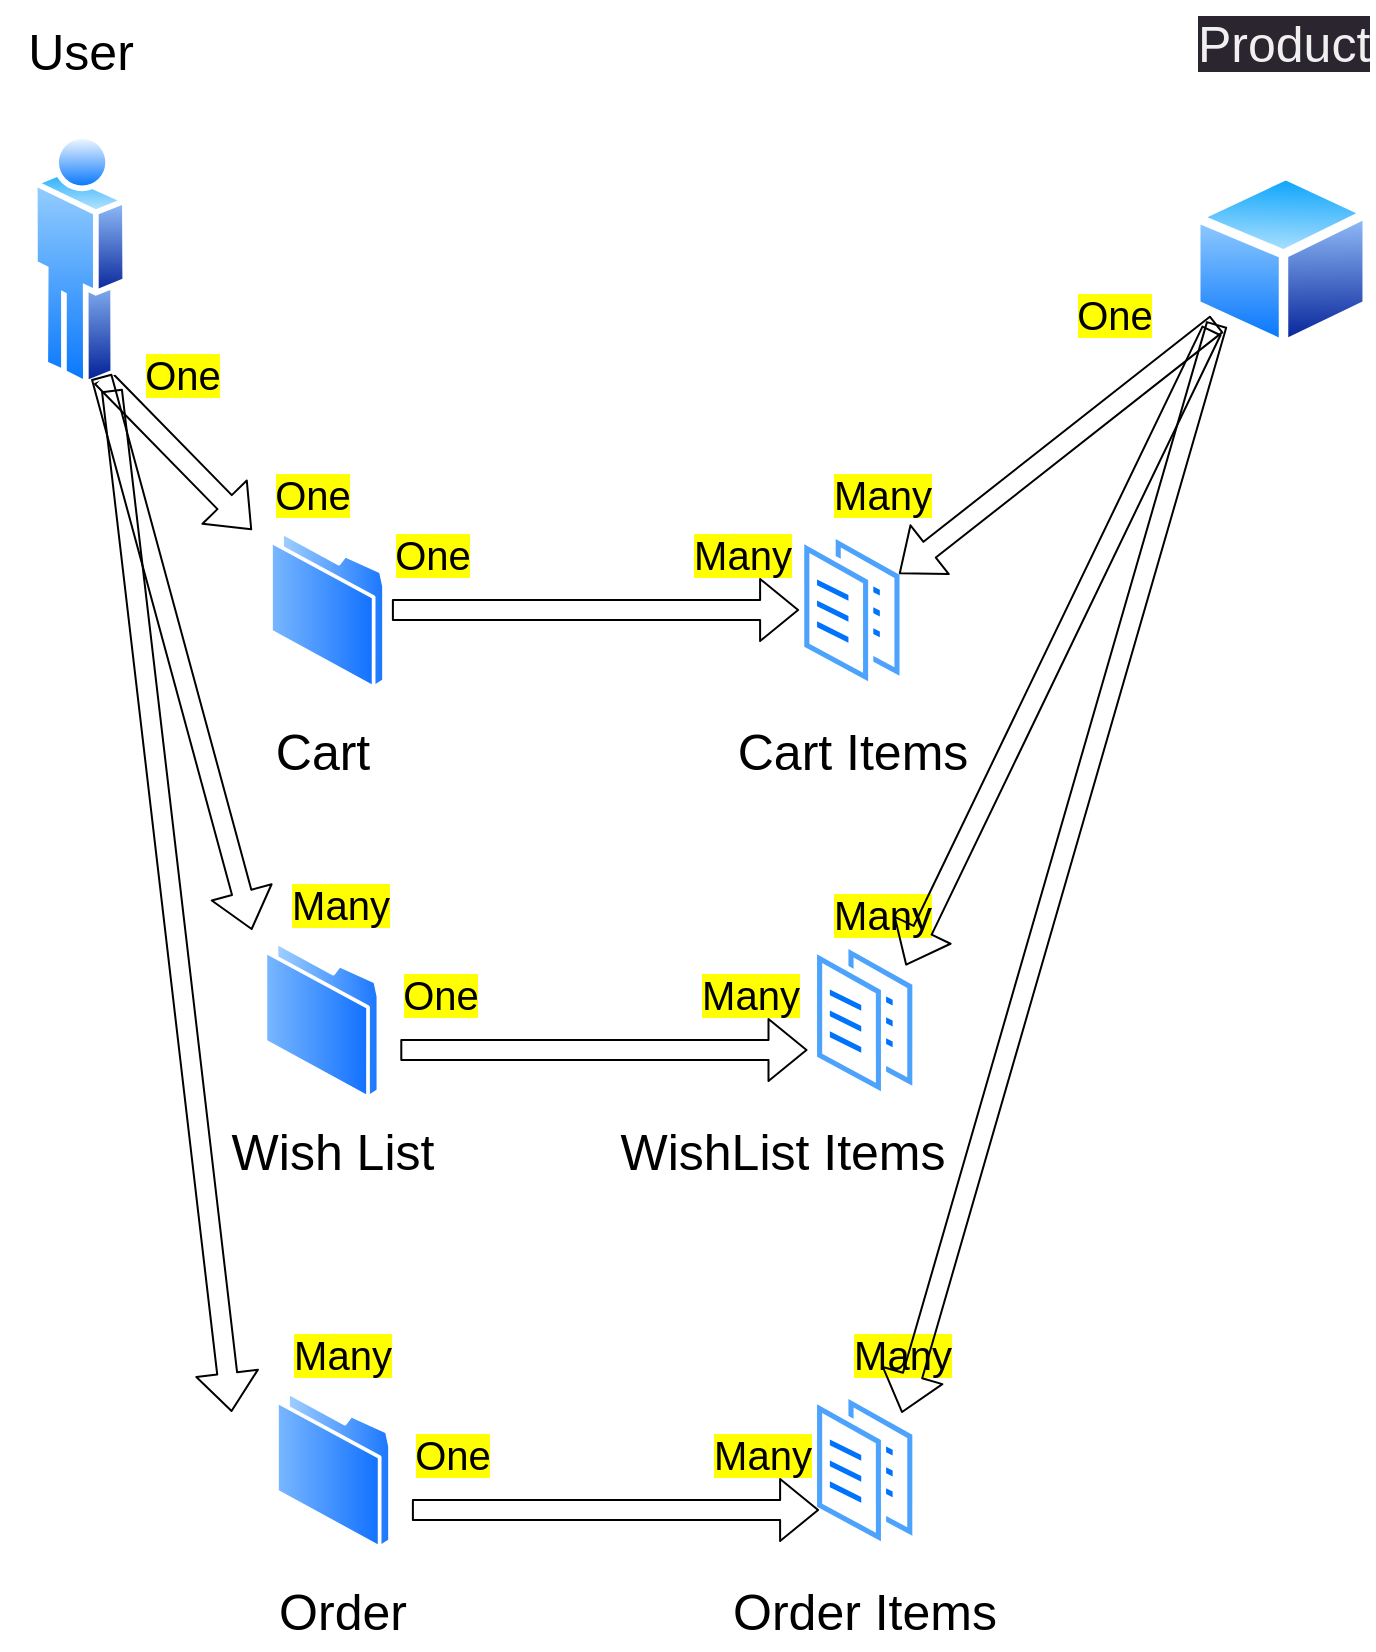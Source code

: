 <mxfile>
    <diagram id="C_XROz9Ryph17xiC-Y0i" name="Page-1">
        <mxGraphModel dx="849" dy="520" grid="1" gridSize="10" guides="1" tooltips="1" connect="1" arrows="1" fold="1" page="1" pageScale="1" pageWidth="827" pageHeight="1169" math="0" shadow="0">
            <root>
                <mxCell id="0"/>
                <mxCell id="1" parent="0"/>
                <mxCell id="60" style="edgeStyle=none;html=1;exitX=0.75;exitY=1;exitDx=0;exitDy=0;fontSize=25;shape=flexArrow;" parent="1" source="35" edge="1">
                    <mxGeometry relative="1" as="geometry">
                        <mxPoint x="195.95" y="437" as="targetPoint"/>
                    </mxGeometry>
                </mxCell>
                <mxCell id="35" value="" style="aspect=fixed;perimeter=ellipsePerimeter;html=1;align=center;shadow=0;dashed=0;spacingTop=3;image;image=img/lib/active_directory/user.svg;" parent="1" vertex="1">
                    <mxGeometry x="85.95" y="237" width="48.1" height="130" as="geometry"/>
                </mxCell>
                <mxCell id="37" value="" style="aspect=fixed;perimeter=ellipsePerimeter;html=1;align=center;shadow=0;dashed=0;spacingTop=3;image;image=img/lib/active_directory/generic_node.svg;" parent="1" vertex="1">
                    <mxGeometry x="664.82" y="257" width="91.84" height="90" as="geometry"/>
                </mxCell>
                <mxCell id="38" value="&lt;span style=&quot;font-size: 25px;&quot;&gt;User&lt;/span&gt;" style="text;html=1;align=center;verticalAlign=middle;resizable=0;points=[];autosize=1;strokeColor=none;fillColor=none;" parent="1" vertex="1">
                    <mxGeometry x="70" y="177" width="80" height="40" as="geometry"/>
                </mxCell>
                <mxCell id="39" value="&lt;span style=&quot;color: rgb(240, 240, 240); font-family: Helvetica; font-size: 25px; font-style: normal; font-variant-ligatures: normal; font-variant-caps: normal; font-weight: 400; letter-spacing: normal; orphans: 2; text-align: center; text-indent: 0px; text-transform: none; widows: 2; word-spacing: 0px; -webkit-text-stroke-width: 0px; background-color: rgb(42, 37, 47); text-decoration-thickness: initial; text-decoration-style: initial; text-decoration-color: initial; float: none; display: inline !important;&quot;&gt;Product&lt;/span&gt;" style="text;whiteSpace=wrap;html=1;fontSize=25;" parent="1" vertex="1">
                    <mxGeometry x="666.66" y="172" width="90" height="50" as="geometry"/>
                </mxCell>
                <mxCell id="44" value="Cart" style="text;html=1;align=center;verticalAlign=middle;resizable=0;points=[];autosize=1;strokeColor=none;fillColor=none;fontSize=25;" parent="1" vertex="1">
                    <mxGeometry x="195.95" y="527" width="70" height="40" as="geometry"/>
                </mxCell>
                <mxCell id="47" value="Wish List" style="text;html=1;align=center;verticalAlign=middle;resizable=0;points=[];autosize=1;strokeColor=none;fillColor=none;fontSize=25;" parent="1" vertex="1">
                    <mxGeometry x="175.95" y="727" width="120" height="40" as="geometry"/>
                </mxCell>
                <mxCell id="49" value="Order" style="text;html=1;align=center;verticalAlign=middle;resizable=0;points=[];autosize=1;strokeColor=none;fillColor=none;fontSize=25;" parent="1" vertex="1">
                    <mxGeometry x="195.95" y="957" width="90" height="40" as="geometry"/>
                </mxCell>
                <mxCell id="50" value="" style="aspect=fixed;perimeter=ellipsePerimeter;html=1;align=center;shadow=0;dashed=0;spacingTop=3;image;image=img/lib/active_directory/folder.svg;fontSize=25;" parent="1" vertex="1">
                    <mxGeometry x="204.55" y="437" width="58.4" height="80" as="geometry"/>
                </mxCell>
                <mxCell id="51" value="" style="aspect=fixed;perimeter=ellipsePerimeter;html=1;align=center;shadow=0;dashed=0;spacingTop=3;image;image=img/lib/active_directory/folder.svg;fontSize=25;" parent="1" vertex="1">
                    <mxGeometry x="201.75" y="642" width="58.4" height="80" as="geometry"/>
                </mxCell>
                <mxCell id="52" value="" style="aspect=fixed;perimeter=ellipsePerimeter;html=1;align=center;shadow=0;dashed=0;spacingTop=3;image;image=img/lib/active_directory/folder.svg;fontSize=25;" parent="1" vertex="1">
                    <mxGeometry x="207.55" y="867" width="58.4" height="80" as="geometry"/>
                </mxCell>
                <mxCell id="53" value="" style="aspect=fixed;perimeter=ellipsePerimeter;html=1;align=center;shadow=0;dashed=0;spacingTop=3;image;image=img/lib/active_directory/documents.svg;fontSize=25;" parent="1" vertex="1">
                    <mxGeometry x="469.55" y="437" width="52.8" height="80" as="geometry"/>
                </mxCell>
                <mxCell id="54" value="Cart Items" style="text;html=1;align=center;verticalAlign=middle;resizable=0;points=[];autosize=1;strokeColor=none;fillColor=none;fontSize=25;" parent="1" vertex="1">
                    <mxGeometry x="425.95" y="527" width="140" height="40" as="geometry"/>
                </mxCell>
                <mxCell id="55" value="" style="aspect=fixed;perimeter=ellipsePerimeter;html=1;align=center;shadow=0;dashed=0;spacingTop=3;image;image=img/lib/active_directory/documents.svg;fontSize=25;" parent="1" vertex="1">
                    <mxGeometry x="475.95" y="642" width="52.8" height="80" as="geometry"/>
                </mxCell>
                <mxCell id="56" value="WishList Items" style="text;html=1;align=center;verticalAlign=middle;resizable=0;points=[];autosize=1;strokeColor=none;fillColor=none;fontSize=25;" parent="1" vertex="1">
                    <mxGeometry x="365.95" y="727" width="190" height="40" as="geometry"/>
                </mxCell>
                <mxCell id="58" value="" style="aspect=fixed;perimeter=ellipsePerimeter;html=1;align=center;shadow=0;dashed=0;spacingTop=3;image;image=img/lib/active_directory/documents.svg;fontSize=25;" parent="1" vertex="1">
                    <mxGeometry x="475.95" y="867" width="52.8" height="80" as="geometry"/>
                </mxCell>
                <mxCell id="59" value="Order Items" style="text;html=1;align=center;verticalAlign=middle;resizable=0;points=[];autosize=1;strokeColor=none;fillColor=none;fontSize=25;" parent="1" vertex="1">
                    <mxGeometry x="422.35" y="957" width="160" height="40" as="geometry"/>
                </mxCell>
                <mxCell id="61" value="&lt;span style=&quot;color: rgba(0, 0, 0, 0); font-family: monospace; font-size: 0px; text-align: start;&quot;&gt;%3CmxGraphModel%3E%3Croot%3E%3CmxCell%20id%3D%220%22%2F%3E%3CmxCell%20id%3D%221%22%20parent%3D%220%22%2F%3E%3CmxCell%20id%3D%222%22%20value%3D%22%26lt%3Bfont%20color%3D%26quot%3B%23000000%26quot%3B%20style%3D%26quot%3Bfont-size%3A%2020px%3B%20background-color%3A%20rgb(255%2C%20255%2C%200)%3B%26quot%3B%26gt%3BMany%26lt%3B%2Ffont%26gt%3B%22%20style%3D%22text%3Bhtml%3D1%3Balign%3Dcenter%3BverticalAlign%3Dmiddle%3Bresizable%3D0%3Bpoints%3D%5B%5D%3Bautosize%3D1%3BstrokeColor%3Dnone%3BfillColor%3Dnone%3BfontSize%3D25%3B%22%20vertex%3D%221%22%20parent%3D%221%22%3E%3CmxGeometry%20x%3D%22228.6%22%20y%3D%22260%22%20width%3D%2270%22%20height%3D%2240%22%20as%3D%22geometry%22%2F%3E%3C%2FmxCell%3E%3C%2Froot%3E%3C%2FmxGraphModel%3E&lt;/span&gt;" style="text;html=1;align=center;verticalAlign=middle;resizable=0;points=[];autosize=1;strokeColor=none;fillColor=none;fontSize=25;" parent="1" vertex="1">
                    <mxGeometry x="162.55" y="337" width="20" height="40" as="geometry"/>
                </mxCell>
                <mxCell id="62" value="&lt;font color=&quot;#000000&quot; style=&quot;font-size: 20px; background-color: rgb(255, 255, 0);&quot;&gt;One&lt;/font&gt;" style="text;html=1;align=center;verticalAlign=middle;resizable=0;points=[];autosize=1;strokeColor=none;fillColor=none;fontSize=25;" parent="1" vertex="1">
                    <mxGeometry x="195.95" y="397" width="60" height="40" as="geometry"/>
                </mxCell>
                <mxCell id="63" style="edgeStyle=none;html=1;exitX=0.75;exitY=1;exitDx=0;exitDy=0;fontSize=25;shape=flexArrow;" parent="1" source="35" edge="1">
                    <mxGeometry relative="1" as="geometry">
                        <mxPoint x="85.95" y="360.977" as="sourcePoint"/>
                        <mxPoint x="195.95" y="637" as="targetPoint"/>
                    </mxGeometry>
                </mxCell>
                <mxCell id="65" value="&lt;span style=&quot;color: rgba(0, 0, 0, 0); font-family: monospace; font-size: 0px; text-align: start;&quot;&gt;%3CmxGraphModel%3E%3Croot%3E%3CmxCell%20id%3D%220%22%2F%3E%3CmxCell%20id%3D%221%22%20parent%3D%220%22%2F%3E%3CmxCell%20id%3D%222%22%20value%3D%22%26lt%3Bfont%20color%3D%26quot%3B%23000000%26quot%3B%20style%3D%26quot%3Bfont-size%3A%2020px%3B%20background-color%3A%20rgb(255%2C%20255%2C%200)%3B%26quot%3B%26gt%3BMany%26lt%3B%2Ffont%26gt%3B%22%20style%3D%22text%3Bhtml%3D1%3Balign%3Dcenter%3BverticalAlign%3Dmiddle%3Bresizable%3D0%3Bpoints%3D%5B%5D%3Bautosize%3D1%3BstrokeColor%3Dnone%3BfillColor%3Dnone%3BfontSize%3D25%3B%22%20vertex%3D%221%22%20parent%3D%221%22%3E%3CmxGeometry%20x%3D%22228.6%22%20y%3D%22260%22%20width%3D%2270%22%20height%3D%2240%22%20as%3D%22geometry%22%2F%3E%3C%2FmxCell%3E%3C%2Froot%3E%3C%2FmxGraphModel%3E&lt;/span&gt;&lt;span style=&quot;color: rgba(0, 0, 0, 0); font-family: monospace; font-size: 0px; text-align: start;&quot;&gt;%3CmxGraphModel%3E%3Croot%3E%3CmxCell%20id%3D%220%22%2F%3E%3CmxCell%20id%3D%221%22%20parent%3D%220%22%2F%3E%3CmxCell%20id%3D%222%22%20value%3D%22%26lt%3Bfont%20color%3D%26quot%3B%23000000%26quot%3B%20style%3D%26quot%3Bfont-size%3A%2020px%3B%20background-color%3A%20rgb(255%2C%20255%2C%200)%3B%26quot%3B%26gt%3BMany%26lt%3B%2Ffont%26gt%3B%22%20style%3D%22text%3Bhtml%3D1%3Balign%3Dcenter%3BverticalAlign%3Dmiddle%3Bresizable%3D0%3Bpoints%3D%5B%5D%3Bautosize%3D1%3BstrokeColor%3Dnone%3BfillColor%3Dnone%3BfontSize%3D25%3B%22%20vertex%3D%221%22%20parent%3D%221%22%3E%3CmxGeometry%20x%3D%22228.6%22%20y%3D%22260%22%20width%3D%2270%22%20height%3D%2240%22%20as%3D%22geometry%22%2F%3E%3C%2FmxCell%3E%3C%2Froot%3E%3C%2FmxGraphModel%3E&lt;/span&gt;" style="text;html=1;align=center;verticalAlign=middle;resizable=0;points=[];autosize=1;strokeColor=none;fillColor=none;fontSize=25;" parent="1" vertex="1">
                    <mxGeometry x="210.95" y="827" width="20" height="40" as="geometry"/>
                </mxCell>
                <mxCell id="66" style="edgeStyle=none;html=1;fontSize=25;shape=flexArrow;" parent="1" edge="1">
                    <mxGeometry relative="1" as="geometry">
                        <mxPoint x="125.95" y="367" as="sourcePoint"/>
                        <mxPoint x="185.84" y="878.02" as="targetPoint"/>
                    </mxGeometry>
                </mxCell>
                <mxCell id="67" value="&lt;font color=&quot;#000000&quot; style=&quot;font-size: 20px; background-color: rgb(255, 255, 0);&quot;&gt;Many&lt;/font&gt;" style="text;html=1;align=center;verticalAlign=middle;resizable=0;points=[];autosize=1;strokeColor=none;fillColor=none;fontSize=25;" parent="1" vertex="1">
                    <mxGeometry x="204.55" y="602" width="70" height="40" as="geometry"/>
                </mxCell>
                <mxCell id="68" value="&lt;font color=&quot;#000000&quot; style=&quot;font-size: 20px; background-color: rgb(255, 255, 0);&quot;&gt;Many&lt;/font&gt;" style="text;html=1;align=center;verticalAlign=middle;resizable=0;points=[];autosize=1;strokeColor=none;fillColor=none;fontSize=25;" parent="1" vertex="1">
                    <mxGeometry x="205.95" y="827" width="70" height="40" as="geometry"/>
                </mxCell>
                <mxCell id="69" value="&lt;font color=&quot;#000000&quot; style=&quot;font-size: 20px; background-color: rgb(255, 255, 0);&quot;&gt;One&lt;/font&gt;" style="text;html=1;align=center;verticalAlign=middle;resizable=0;points=[];autosize=1;strokeColor=none;fillColor=none;fontSize=25;" parent="1" vertex="1">
                    <mxGeometry x="130.95" y="337" width="60" height="40" as="geometry"/>
                </mxCell>
                <mxCell id="70" style="edgeStyle=none;html=1;exitX=0;exitY=1;exitDx=0;exitDy=0;fontSize=25;shape=flexArrow;entryX=1;entryY=0.25;entryDx=0;entryDy=0;" parent="1" source="37" target="53" edge="1">
                    <mxGeometry relative="1" as="geometry">
                        <mxPoint x="521.51" y="360.977" as="sourcePoint"/>
                        <mxPoint x="597.35" y="437" as="targetPoint"/>
                    </mxGeometry>
                </mxCell>
                <mxCell id="71" value="&lt;font color=&quot;#000000&quot; style=&quot;font-size: 20px; background-color: rgb(255, 255, 0);&quot;&gt;One&lt;/font&gt;" style="text;html=1;align=center;verticalAlign=middle;resizable=0;points=[];autosize=1;strokeColor=none;fillColor=none;fontSize=25;" parent="1" vertex="1">
                    <mxGeometry x="597.35" y="307" width="60" height="40" as="geometry"/>
                </mxCell>
                <mxCell id="72" value="&lt;font color=&quot;#000000&quot; style=&quot;font-size: 20px; background-color: rgb(255, 255, 0);&quot;&gt;Many&lt;/font&gt;" style="text;html=1;align=center;verticalAlign=middle;resizable=0;points=[];autosize=1;strokeColor=none;fillColor=none;fontSize=25;" parent="1" vertex="1">
                    <mxGeometry x="475.95" y="397" width="70" height="40" as="geometry"/>
                </mxCell>
                <mxCell id="73" value="&lt;font color=&quot;#000000&quot; style=&quot;font-size: 20px; background-color: rgb(255, 255, 0);&quot;&gt;Many&lt;/font&gt;" style="text;html=1;align=center;verticalAlign=middle;resizable=0;points=[];autosize=1;strokeColor=none;fillColor=none;fontSize=25;" parent="1" vertex="1">
                    <mxGeometry x="475.95" y="607" width="70" height="40" as="geometry"/>
                </mxCell>
                <mxCell id="74" value="&lt;font color=&quot;#000000&quot; style=&quot;font-size: 20px; background-color: rgb(255, 255, 0);&quot;&gt;Many&lt;/font&gt;" style="text;html=1;align=center;verticalAlign=middle;resizable=0;points=[];autosize=1;strokeColor=none;fillColor=none;fontSize=25;" parent="1" vertex="1">
                    <mxGeometry x="485.95" y="827" width="70" height="40" as="geometry"/>
                </mxCell>
                <mxCell id="75" style="edgeStyle=none;html=1;fontSize=25;shape=flexArrow;entryX=0.67;entryY=1.193;entryDx=0;entryDy=0;entryPerimeter=0;" parent="1" target="73" edge="1">
                    <mxGeometry relative="1" as="geometry">
                        <mxPoint x="675.95" y="337" as="sourcePoint"/>
                        <mxPoint x="605.946" y="526.996" as="targetPoint"/>
                    </mxGeometry>
                </mxCell>
                <mxCell id="76" style="edgeStyle=none;html=1;fontSize=25;shape=flexArrow;exitX=0;exitY=1;exitDx=0;exitDy=0;entryX=1;entryY=0;entryDx=0;entryDy=0;" parent="1" source="37" target="58" edge="1">
                    <mxGeometry relative="1" as="geometry">
                        <mxPoint x="750.45" y="357" as="sourcePoint"/>
                        <mxPoint x="565.95" y="887" as="targetPoint"/>
                    </mxGeometry>
                </mxCell>
                <mxCell id="79" style="edgeStyle=none;html=1;fontSize=25;shape=flexArrow;entryX=0;entryY=0.5;entryDx=0;entryDy=0;" parent="1" target="53" edge="1">
                    <mxGeometry relative="1" as="geometry">
                        <mxPoint x="265.95" y="477" as="sourcePoint"/>
                        <mxPoint x="371.79" y="533.02" as="targetPoint"/>
                    </mxGeometry>
                </mxCell>
                <mxCell id="80" value="&lt;font color=&quot;#000000&quot; style=&quot;font-size: 20px; background-color: rgb(255, 255, 0);&quot;&gt;One&lt;/font&gt;" style="text;html=1;align=center;verticalAlign=middle;resizable=0;points=[];autosize=1;strokeColor=none;fillColor=none;fontSize=25;" parent="1" vertex="1">
                    <mxGeometry x="255.95" y="427" width="60" height="40" as="geometry"/>
                </mxCell>
                <mxCell id="83" value="&lt;font color=&quot;#000000&quot; style=&quot;font-size: 20px; background-color: rgb(255, 255, 0);&quot;&gt;Many&lt;/font&gt;" style="text;html=1;align=center;verticalAlign=middle;resizable=0;points=[];autosize=1;strokeColor=none;fillColor=none;fontSize=25;" parent="1" vertex="1">
                    <mxGeometry x="405.95" y="427" width="70" height="40" as="geometry"/>
                </mxCell>
                <mxCell id="84" style="edgeStyle=none;html=1;fontSize=25;shape=flexArrow;entryX=0;entryY=0.5;entryDx=0;entryDy=0;" parent="1" edge="1">
                    <mxGeometry relative="1" as="geometry">
                        <mxPoint x="270.15" y="697" as="sourcePoint"/>
                        <mxPoint x="473.75" y="697" as="targetPoint"/>
                    </mxGeometry>
                </mxCell>
                <mxCell id="85" value="&lt;font color=&quot;#000000&quot; style=&quot;font-size: 20px; background-color: rgb(255, 255, 0);&quot;&gt;One&lt;/font&gt;" style="text;html=1;align=center;verticalAlign=middle;resizable=0;points=[];autosize=1;strokeColor=none;fillColor=none;fontSize=25;" parent="1" vertex="1">
                    <mxGeometry x="260.15" y="647" width="60" height="40" as="geometry"/>
                </mxCell>
                <mxCell id="86" value="&lt;font color=&quot;#000000&quot; style=&quot;font-size: 20px; background-color: rgb(255, 255, 0);&quot;&gt;Many&lt;/font&gt;" style="text;html=1;align=center;verticalAlign=middle;resizable=0;points=[];autosize=1;strokeColor=none;fillColor=none;fontSize=25;" parent="1" vertex="1">
                    <mxGeometry x="410.15" y="647" width="70" height="40" as="geometry"/>
                </mxCell>
                <mxCell id="90" style="edgeStyle=none;html=1;fontSize=25;shape=flexArrow;entryX=0;entryY=0.5;entryDx=0;entryDy=0;" parent="1" edge="1">
                    <mxGeometry relative="1" as="geometry">
                        <mxPoint x="275.95" y="927" as="sourcePoint"/>
                        <mxPoint x="479.55" y="927" as="targetPoint"/>
                    </mxGeometry>
                </mxCell>
                <mxCell id="91" value="&lt;font color=&quot;#000000&quot; style=&quot;font-size: 20px; background-color: rgb(255, 255, 0);&quot;&gt;One&lt;/font&gt;" style="text;html=1;align=center;verticalAlign=middle;resizable=0;points=[];autosize=1;strokeColor=none;fillColor=none;fontSize=25;" parent="1" vertex="1">
                    <mxGeometry x="265.95" y="877" width="60" height="40" as="geometry"/>
                </mxCell>
                <mxCell id="92" value="&lt;font color=&quot;#000000&quot; style=&quot;font-size: 20px; background-color: rgb(255, 255, 0);&quot;&gt;Many&lt;/font&gt;" style="text;html=1;align=center;verticalAlign=middle;resizable=0;points=[];autosize=1;strokeColor=none;fillColor=none;fontSize=25;" parent="1" vertex="1">
                    <mxGeometry x="415.95" y="877" width="70" height="40" as="geometry"/>
                </mxCell>
            </root>
        </mxGraphModel>
    </diagram>
</mxfile>